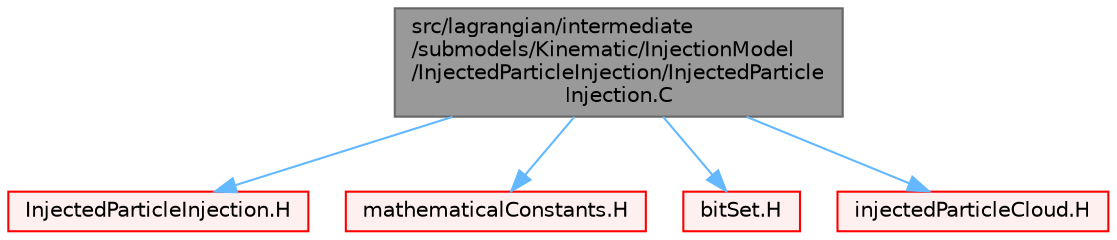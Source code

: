 digraph "src/lagrangian/intermediate/submodels/Kinematic/InjectionModel/InjectedParticleInjection/InjectedParticleInjection.C"
{
 // LATEX_PDF_SIZE
  bgcolor="transparent";
  edge [fontname=Helvetica,fontsize=10,labelfontname=Helvetica,labelfontsize=10];
  node [fontname=Helvetica,fontsize=10,shape=box,height=0.2,width=0.4];
  Node1 [id="Node000001",label="src/lagrangian/intermediate\l/submodels/Kinematic/InjectionModel\l/InjectedParticleInjection/InjectedParticle\lInjection.C",height=0.2,width=0.4,color="gray40", fillcolor="grey60", style="filled", fontcolor="black",tooltip=" "];
  Node1 -> Node2 [id="edge1_Node000001_Node000002",color="steelblue1",style="solid",tooltip=" "];
  Node2 [id="Node000002",label="InjectedParticleInjection.H",height=0.2,width=0.4,color="red", fillcolor="#FFF0F0", style="filled",URL="$InjectedParticleInjection_8H.html",tooltip=" "];
  Node1 -> Node205 [id="edge2_Node000001_Node000205",color="steelblue1",style="solid",tooltip=" "];
  Node205 [id="Node000205",label="mathematicalConstants.H",height=0.2,width=0.4,color="red", fillcolor="#FFF0F0", style="filled",URL="$mathematicalConstants_8H.html",tooltip=" "];
  Node1 -> Node188 [id="edge3_Node000001_Node000188",color="steelblue1",style="solid",tooltip=" "];
  Node188 [id="Node000188",label="bitSet.H",height=0.2,width=0.4,color="red", fillcolor="#FFF0F0", style="filled",URL="$bitSet_8H.html",tooltip=" "];
  Node1 -> Node206 [id="edge4_Node000001_Node000206",color="steelblue1",style="solid",tooltip=" "];
  Node206 [id="Node000206",label="injectedParticleCloud.H",height=0.2,width=0.4,color="red", fillcolor="#FFF0F0", style="filled",URL="$injectedParticleCloud_8H.html",tooltip=" "];
}
